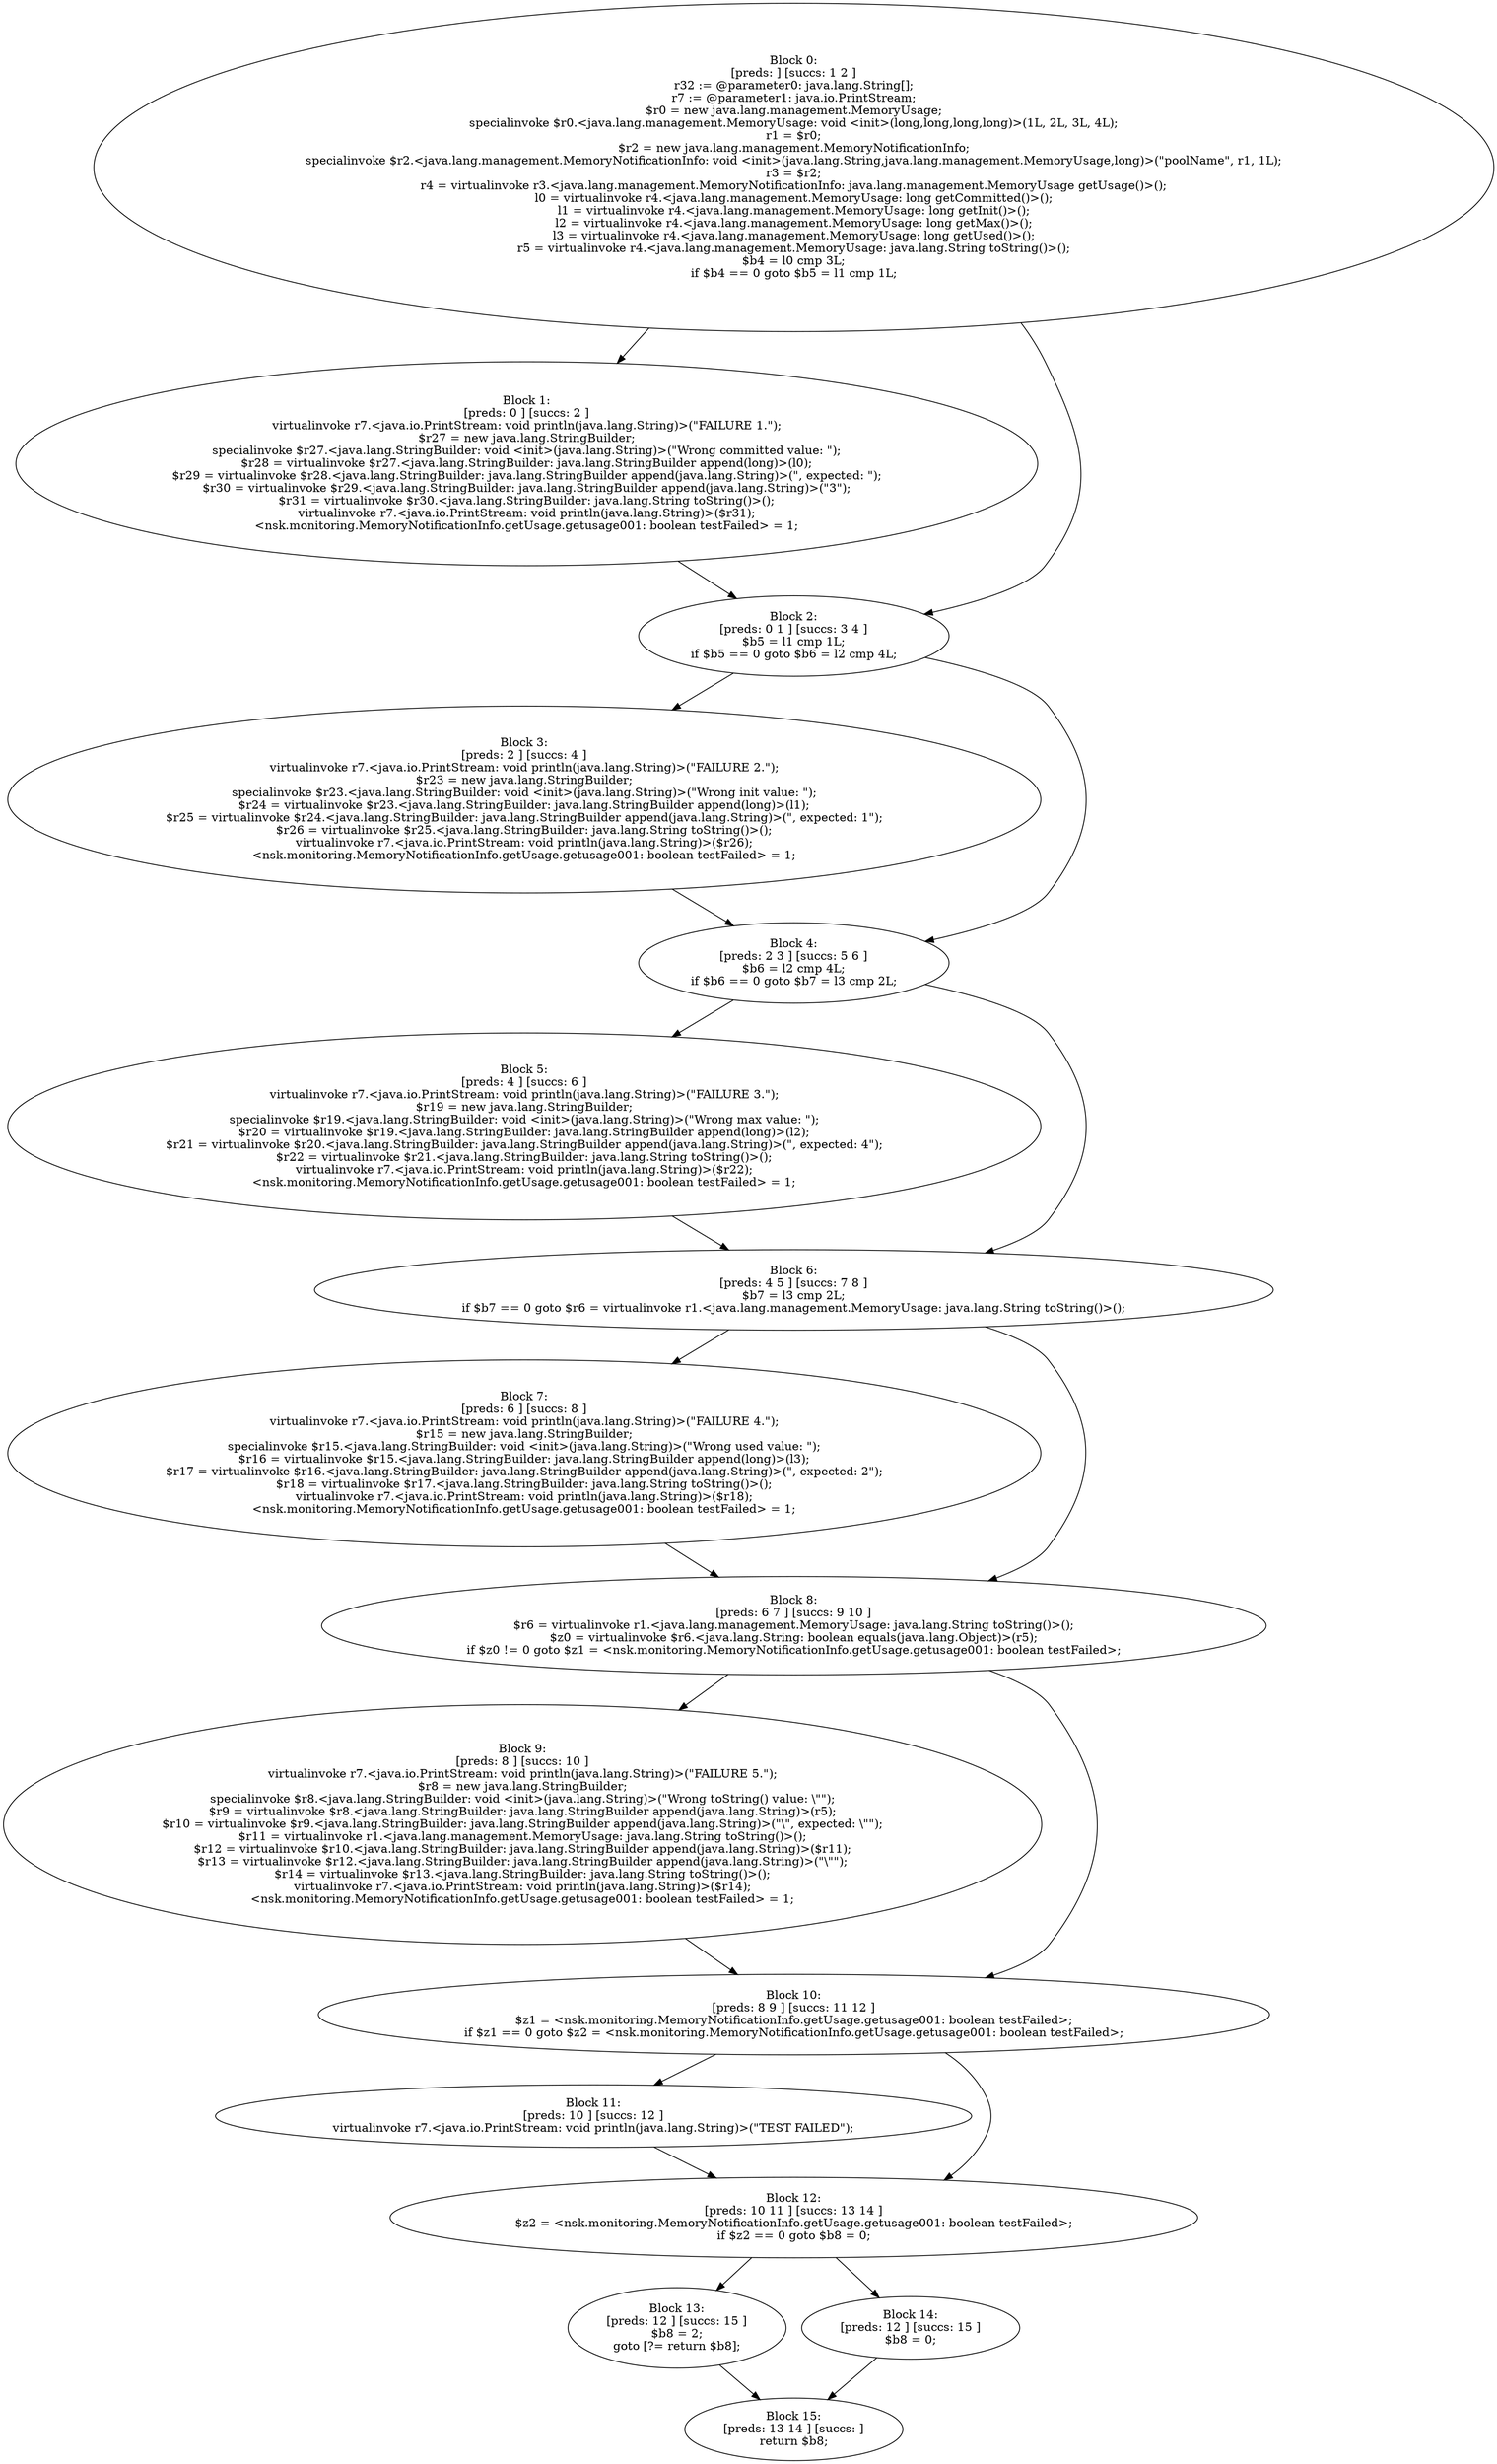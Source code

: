 digraph "unitGraph" {
    "Block 0:
[preds: ] [succs: 1 2 ]
r32 := @parameter0: java.lang.String[];
r7 := @parameter1: java.io.PrintStream;
$r0 = new java.lang.management.MemoryUsage;
specialinvoke $r0.<java.lang.management.MemoryUsage: void <init>(long,long,long,long)>(1L, 2L, 3L, 4L);
r1 = $r0;
$r2 = new java.lang.management.MemoryNotificationInfo;
specialinvoke $r2.<java.lang.management.MemoryNotificationInfo: void <init>(java.lang.String,java.lang.management.MemoryUsage,long)>(\"poolName\", r1, 1L);
r3 = $r2;
r4 = virtualinvoke r3.<java.lang.management.MemoryNotificationInfo: java.lang.management.MemoryUsage getUsage()>();
l0 = virtualinvoke r4.<java.lang.management.MemoryUsage: long getCommitted()>();
l1 = virtualinvoke r4.<java.lang.management.MemoryUsage: long getInit()>();
l2 = virtualinvoke r4.<java.lang.management.MemoryUsage: long getMax()>();
l3 = virtualinvoke r4.<java.lang.management.MemoryUsage: long getUsed()>();
r5 = virtualinvoke r4.<java.lang.management.MemoryUsage: java.lang.String toString()>();
$b4 = l0 cmp 3L;
if $b4 == 0 goto $b5 = l1 cmp 1L;
"
    "Block 1:
[preds: 0 ] [succs: 2 ]
virtualinvoke r7.<java.io.PrintStream: void println(java.lang.String)>(\"FAILURE 1.\");
$r27 = new java.lang.StringBuilder;
specialinvoke $r27.<java.lang.StringBuilder: void <init>(java.lang.String)>(\"Wrong committed value: \");
$r28 = virtualinvoke $r27.<java.lang.StringBuilder: java.lang.StringBuilder append(long)>(l0);
$r29 = virtualinvoke $r28.<java.lang.StringBuilder: java.lang.StringBuilder append(java.lang.String)>(\", expected: \");
$r30 = virtualinvoke $r29.<java.lang.StringBuilder: java.lang.StringBuilder append(java.lang.String)>(\"3\");
$r31 = virtualinvoke $r30.<java.lang.StringBuilder: java.lang.String toString()>();
virtualinvoke r7.<java.io.PrintStream: void println(java.lang.String)>($r31);
<nsk.monitoring.MemoryNotificationInfo.getUsage.getusage001: boolean testFailed> = 1;
"
    "Block 2:
[preds: 0 1 ] [succs: 3 4 ]
$b5 = l1 cmp 1L;
if $b5 == 0 goto $b6 = l2 cmp 4L;
"
    "Block 3:
[preds: 2 ] [succs: 4 ]
virtualinvoke r7.<java.io.PrintStream: void println(java.lang.String)>(\"FAILURE 2.\");
$r23 = new java.lang.StringBuilder;
specialinvoke $r23.<java.lang.StringBuilder: void <init>(java.lang.String)>(\"Wrong init value: \");
$r24 = virtualinvoke $r23.<java.lang.StringBuilder: java.lang.StringBuilder append(long)>(l1);
$r25 = virtualinvoke $r24.<java.lang.StringBuilder: java.lang.StringBuilder append(java.lang.String)>(\", expected: 1\");
$r26 = virtualinvoke $r25.<java.lang.StringBuilder: java.lang.String toString()>();
virtualinvoke r7.<java.io.PrintStream: void println(java.lang.String)>($r26);
<nsk.monitoring.MemoryNotificationInfo.getUsage.getusage001: boolean testFailed> = 1;
"
    "Block 4:
[preds: 2 3 ] [succs: 5 6 ]
$b6 = l2 cmp 4L;
if $b6 == 0 goto $b7 = l3 cmp 2L;
"
    "Block 5:
[preds: 4 ] [succs: 6 ]
virtualinvoke r7.<java.io.PrintStream: void println(java.lang.String)>(\"FAILURE 3.\");
$r19 = new java.lang.StringBuilder;
specialinvoke $r19.<java.lang.StringBuilder: void <init>(java.lang.String)>(\"Wrong max value: \");
$r20 = virtualinvoke $r19.<java.lang.StringBuilder: java.lang.StringBuilder append(long)>(l2);
$r21 = virtualinvoke $r20.<java.lang.StringBuilder: java.lang.StringBuilder append(java.lang.String)>(\", expected: 4\");
$r22 = virtualinvoke $r21.<java.lang.StringBuilder: java.lang.String toString()>();
virtualinvoke r7.<java.io.PrintStream: void println(java.lang.String)>($r22);
<nsk.monitoring.MemoryNotificationInfo.getUsage.getusage001: boolean testFailed> = 1;
"
    "Block 6:
[preds: 4 5 ] [succs: 7 8 ]
$b7 = l3 cmp 2L;
if $b7 == 0 goto $r6 = virtualinvoke r1.<java.lang.management.MemoryUsage: java.lang.String toString()>();
"
    "Block 7:
[preds: 6 ] [succs: 8 ]
virtualinvoke r7.<java.io.PrintStream: void println(java.lang.String)>(\"FAILURE 4.\");
$r15 = new java.lang.StringBuilder;
specialinvoke $r15.<java.lang.StringBuilder: void <init>(java.lang.String)>(\"Wrong used value: \");
$r16 = virtualinvoke $r15.<java.lang.StringBuilder: java.lang.StringBuilder append(long)>(l3);
$r17 = virtualinvoke $r16.<java.lang.StringBuilder: java.lang.StringBuilder append(java.lang.String)>(\", expected: 2\");
$r18 = virtualinvoke $r17.<java.lang.StringBuilder: java.lang.String toString()>();
virtualinvoke r7.<java.io.PrintStream: void println(java.lang.String)>($r18);
<nsk.monitoring.MemoryNotificationInfo.getUsage.getusage001: boolean testFailed> = 1;
"
    "Block 8:
[preds: 6 7 ] [succs: 9 10 ]
$r6 = virtualinvoke r1.<java.lang.management.MemoryUsage: java.lang.String toString()>();
$z0 = virtualinvoke $r6.<java.lang.String: boolean equals(java.lang.Object)>(r5);
if $z0 != 0 goto $z1 = <nsk.monitoring.MemoryNotificationInfo.getUsage.getusage001: boolean testFailed>;
"
    "Block 9:
[preds: 8 ] [succs: 10 ]
virtualinvoke r7.<java.io.PrintStream: void println(java.lang.String)>(\"FAILURE 5.\");
$r8 = new java.lang.StringBuilder;
specialinvoke $r8.<java.lang.StringBuilder: void <init>(java.lang.String)>(\"Wrong toString() value: \\\"\");
$r9 = virtualinvoke $r8.<java.lang.StringBuilder: java.lang.StringBuilder append(java.lang.String)>(r5);
$r10 = virtualinvoke $r9.<java.lang.StringBuilder: java.lang.StringBuilder append(java.lang.String)>(\"\\\", expected: \\\"\");
$r11 = virtualinvoke r1.<java.lang.management.MemoryUsage: java.lang.String toString()>();
$r12 = virtualinvoke $r10.<java.lang.StringBuilder: java.lang.StringBuilder append(java.lang.String)>($r11);
$r13 = virtualinvoke $r12.<java.lang.StringBuilder: java.lang.StringBuilder append(java.lang.String)>(\"\\\"\");
$r14 = virtualinvoke $r13.<java.lang.StringBuilder: java.lang.String toString()>();
virtualinvoke r7.<java.io.PrintStream: void println(java.lang.String)>($r14);
<nsk.monitoring.MemoryNotificationInfo.getUsage.getusage001: boolean testFailed> = 1;
"
    "Block 10:
[preds: 8 9 ] [succs: 11 12 ]
$z1 = <nsk.monitoring.MemoryNotificationInfo.getUsage.getusage001: boolean testFailed>;
if $z1 == 0 goto $z2 = <nsk.monitoring.MemoryNotificationInfo.getUsage.getusage001: boolean testFailed>;
"
    "Block 11:
[preds: 10 ] [succs: 12 ]
virtualinvoke r7.<java.io.PrintStream: void println(java.lang.String)>(\"TEST FAILED\");
"
    "Block 12:
[preds: 10 11 ] [succs: 13 14 ]
$z2 = <nsk.monitoring.MemoryNotificationInfo.getUsage.getusage001: boolean testFailed>;
if $z2 == 0 goto $b8 = 0;
"
    "Block 13:
[preds: 12 ] [succs: 15 ]
$b8 = 2;
goto [?= return $b8];
"
    "Block 14:
[preds: 12 ] [succs: 15 ]
$b8 = 0;
"
    "Block 15:
[preds: 13 14 ] [succs: ]
return $b8;
"
    "Block 0:
[preds: ] [succs: 1 2 ]
r32 := @parameter0: java.lang.String[];
r7 := @parameter1: java.io.PrintStream;
$r0 = new java.lang.management.MemoryUsage;
specialinvoke $r0.<java.lang.management.MemoryUsage: void <init>(long,long,long,long)>(1L, 2L, 3L, 4L);
r1 = $r0;
$r2 = new java.lang.management.MemoryNotificationInfo;
specialinvoke $r2.<java.lang.management.MemoryNotificationInfo: void <init>(java.lang.String,java.lang.management.MemoryUsage,long)>(\"poolName\", r1, 1L);
r3 = $r2;
r4 = virtualinvoke r3.<java.lang.management.MemoryNotificationInfo: java.lang.management.MemoryUsage getUsage()>();
l0 = virtualinvoke r4.<java.lang.management.MemoryUsage: long getCommitted()>();
l1 = virtualinvoke r4.<java.lang.management.MemoryUsage: long getInit()>();
l2 = virtualinvoke r4.<java.lang.management.MemoryUsage: long getMax()>();
l3 = virtualinvoke r4.<java.lang.management.MemoryUsage: long getUsed()>();
r5 = virtualinvoke r4.<java.lang.management.MemoryUsage: java.lang.String toString()>();
$b4 = l0 cmp 3L;
if $b4 == 0 goto $b5 = l1 cmp 1L;
"->"Block 1:
[preds: 0 ] [succs: 2 ]
virtualinvoke r7.<java.io.PrintStream: void println(java.lang.String)>(\"FAILURE 1.\");
$r27 = new java.lang.StringBuilder;
specialinvoke $r27.<java.lang.StringBuilder: void <init>(java.lang.String)>(\"Wrong committed value: \");
$r28 = virtualinvoke $r27.<java.lang.StringBuilder: java.lang.StringBuilder append(long)>(l0);
$r29 = virtualinvoke $r28.<java.lang.StringBuilder: java.lang.StringBuilder append(java.lang.String)>(\", expected: \");
$r30 = virtualinvoke $r29.<java.lang.StringBuilder: java.lang.StringBuilder append(java.lang.String)>(\"3\");
$r31 = virtualinvoke $r30.<java.lang.StringBuilder: java.lang.String toString()>();
virtualinvoke r7.<java.io.PrintStream: void println(java.lang.String)>($r31);
<nsk.monitoring.MemoryNotificationInfo.getUsage.getusage001: boolean testFailed> = 1;
";
    "Block 0:
[preds: ] [succs: 1 2 ]
r32 := @parameter0: java.lang.String[];
r7 := @parameter1: java.io.PrintStream;
$r0 = new java.lang.management.MemoryUsage;
specialinvoke $r0.<java.lang.management.MemoryUsage: void <init>(long,long,long,long)>(1L, 2L, 3L, 4L);
r1 = $r0;
$r2 = new java.lang.management.MemoryNotificationInfo;
specialinvoke $r2.<java.lang.management.MemoryNotificationInfo: void <init>(java.lang.String,java.lang.management.MemoryUsage,long)>(\"poolName\", r1, 1L);
r3 = $r2;
r4 = virtualinvoke r3.<java.lang.management.MemoryNotificationInfo: java.lang.management.MemoryUsage getUsage()>();
l0 = virtualinvoke r4.<java.lang.management.MemoryUsage: long getCommitted()>();
l1 = virtualinvoke r4.<java.lang.management.MemoryUsage: long getInit()>();
l2 = virtualinvoke r4.<java.lang.management.MemoryUsage: long getMax()>();
l3 = virtualinvoke r4.<java.lang.management.MemoryUsage: long getUsed()>();
r5 = virtualinvoke r4.<java.lang.management.MemoryUsage: java.lang.String toString()>();
$b4 = l0 cmp 3L;
if $b4 == 0 goto $b5 = l1 cmp 1L;
"->"Block 2:
[preds: 0 1 ] [succs: 3 4 ]
$b5 = l1 cmp 1L;
if $b5 == 0 goto $b6 = l2 cmp 4L;
";
    "Block 1:
[preds: 0 ] [succs: 2 ]
virtualinvoke r7.<java.io.PrintStream: void println(java.lang.String)>(\"FAILURE 1.\");
$r27 = new java.lang.StringBuilder;
specialinvoke $r27.<java.lang.StringBuilder: void <init>(java.lang.String)>(\"Wrong committed value: \");
$r28 = virtualinvoke $r27.<java.lang.StringBuilder: java.lang.StringBuilder append(long)>(l0);
$r29 = virtualinvoke $r28.<java.lang.StringBuilder: java.lang.StringBuilder append(java.lang.String)>(\", expected: \");
$r30 = virtualinvoke $r29.<java.lang.StringBuilder: java.lang.StringBuilder append(java.lang.String)>(\"3\");
$r31 = virtualinvoke $r30.<java.lang.StringBuilder: java.lang.String toString()>();
virtualinvoke r7.<java.io.PrintStream: void println(java.lang.String)>($r31);
<nsk.monitoring.MemoryNotificationInfo.getUsage.getusage001: boolean testFailed> = 1;
"->"Block 2:
[preds: 0 1 ] [succs: 3 4 ]
$b5 = l1 cmp 1L;
if $b5 == 0 goto $b6 = l2 cmp 4L;
";
    "Block 2:
[preds: 0 1 ] [succs: 3 4 ]
$b5 = l1 cmp 1L;
if $b5 == 0 goto $b6 = l2 cmp 4L;
"->"Block 3:
[preds: 2 ] [succs: 4 ]
virtualinvoke r7.<java.io.PrintStream: void println(java.lang.String)>(\"FAILURE 2.\");
$r23 = new java.lang.StringBuilder;
specialinvoke $r23.<java.lang.StringBuilder: void <init>(java.lang.String)>(\"Wrong init value: \");
$r24 = virtualinvoke $r23.<java.lang.StringBuilder: java.lang.StringBuilder append(long)>(l1);
$r25 = virtualinvoke $r24.<java.lang.StringBuilder: java.lang.StringBuilder append(java.lang.String)>(\", expected: 1\");
$r26 = virtualinvoke $r25.<java.lang.StringBuilder: java.lang.String toString()>();
virtualinvoke r7.<java.io.PrintStream: void println(java.lang.String)>($r26);
<nsk.monitoring.MemoryNotificationInfo.getUsage.getusage001: boolean testFailed> = 1;
";
    "Block 2:
[preds: 0 1 ] [succs: 3 4 ]
$b5 = l1 cmp 1L;
if $b5 == 0 goto $b6 = l2 cmp 4L;
"->"Block 4:
[preds: 2 3 ] [succs: 5 6 ]
$b6 = l2 cmp 4L;
if $b6 == 0 goto $b7 = l3 cmp 2L;
";
    "Block 3:
[preds: 2 ] [succs: 4 ]
virtualinvoke r7.<java.io.PrintStream: void println(java.lang.String)>(\"FAILURE 2.\");
$r23 = new java.lang.StringBuilder;
specialinvoke $r23.<java.lang.StringBuilder: void <init>(java.lang.String)>(\"Wrong init value: \");
$r24 = virtualinvoke $r23.<java.lang.StringBuilder: java.lang.StringBuilder append(long)>(l1);
$r25 = virtualinvoke $r24.<java.lang.StringBuilder: java.lang.StringBuilder append(java.lang.String)>(\", expected: 1\");
$r26 = virtualinvoke $r25.<java.lang.StringBuilder: java.lang.String toString()>();
virtualinvoke r7.<java.io.PrintStream: void println(java.lang.String)>($r26);
<nsk.monitoring.MemoryNotificationInfo.getUsage.getusage001: boolean testFailed> = 1;
"->"Block 4:
[preds: 2 3 ] [succs: 5 6 ]
$b6 = l2 cmp 4L;
if $b6 == 0 goto $b7 = l3 cmp 2L;
";
    "Block 4:
[preds: 2 3 ] [succs: 5 6 ]
$b6 = l2 cmp 4L;
if $b6 == 0 goto $b7 = l3 cmp 2L;
"->"Block 5:
[preds: 4 ] [succs: 6 ]
virtualinvoke r7.<java.io.PrintStream: void println(java.lang.String)>(\"FAILURE 3.\");
$r19 = new java.lang.StringBuilder;
specialinvoke $r19.<java.lang.StringBuilder: void <init>(java.lang.String)>(\"Wrong max value: \");
$r20 = virtualinvoke $r19.<java.lang.StringBuilder: java.lang.StringBuilder append(long)>(l2);
$r21 = virtualinvoke $r20.<java.lang.StringBuilder: java.lang.StringBuilder append(java.lang.String)>(\", expected: 4\");
$r22 = virtualinvoke $r21.<java.lang.StringBuilder: java.lang.String toString()>();
virtualinvoke r7.<java.io.PrintStream: void println(java.lang.String)>($r22);
<nsk.monitoring.MemoryNotificationInfo.getUsage.getusage001: boolean testFailed> = 1;
";
    "Block 4:
[preds: 2 3 ] [succs: 5 6 ]
$b6 = l2 cmp 4L;
if $b6 == 0 goto $b7 = l3 cmp 2L;
"->"Block 6:
[preds: 4 5 ] [succs: 7 8 ]
$b7 = l3 cmp 2L;
if $b7 == 0 goto $r6 = virtualinvoke r1.<java.lang.management.MemoryUsage: java.lang.String toString()>();
";
    "Block 5:
[preds: 4 ] [succs: 6 ]
virtualinvoke r7.<java.io.PrintStream: void println(java.lang.String)>(\"FAILURE 3.\");
$r19 = new java.lang.StringBuilder;
specialinvoke $r19.<java.lang.StringBuilder: void <init>(java.lang.String)>(\"Wrong max value: \");
$r20 = virtualinvoke $r19.<java.lang.StringBuilder: java.lang.StringBuilder append(long)>(l2);
$r21 = virtualinvoke $r20.<java.lang.StringBuilder: java.lang.StringBuilder append(java.lang.String)>(\", expected: 4\");
$r22 = virtualinvoke $r21.<java.lang.StringBuilder: java.lang.String toString()>();
virtualinvoke r7.<java.io.PrintStream: void println(java.lang.String)>($r22);
<nsk.monitoring.MemoryNotificationInfo.getUsage.getusage001: boolean testFailed> = 1;
"->"Block 6:
[preds: 4 5 ] [succs: 7 8 ]
$b7 = l3 cmp 2L;
if $b7 == 0 goto $r6 = virtualinvoke r1.<java.lang.management.MemoryUsage: java.lang.String toString()>();
";
    "Block 6:
[preds: 4 5 ] [succs: 7 8 ]
$b7 = l3 cmp 2L;
if $b7 == 0 goto $r6 = virtualinvoke r1.<java.lang.management.MemoryUsage: java.lang.String toString()>();
"->"Block 7:
[preds: 6 ] [succs: 8 ]
virtualinvoke r7.<java.io.PrintStream: void println(java.lang.String)>(\"FAILURE 4.\");
$r15 = new java.lang.StringBuilder;
specialinvoke $r15.<java.lang.StringBuilder: void <init>(java.lang.String)>(\"Wrong used value: \");
$r16 = virtualinvoke $r15.<java.lang.StringBuilder: java.lang.StringBuilder append(long)>(l3);
$r17 = virtualinvoke $r16.<java.lang.StringBuilder: java.lang.StringBuilder append(java.lang.String)>(\", expected: 2\");
$r18 = virtualinvoke $r17.<java.lang.StringBuilder: java.lang.String toString()>();
virtualinvoke r7.<java.io.PrintStream: void println(java.lang.String)>($r18);
<nsk.monitoring.MemoryNotificationInfo.getUsage.getusage001: boolean testFailed> = 1;
";
    "Block 6:
[preds: 4 5 ] [succs: 7 8 ]
$b7 = l3 cmp 2L;
if $b7 == 0 goto $r6 = virtualinvoke r1.<java.lang.management.MemoryUsage: java.lang.String toString()>();
"->"Block 8:
[preds: 6 7 ] [succs: 9 10 ]
$r6 = virtualinvoke r1.<java.lang.management.MemoryUsage: java.lang.String toString()>();
$z0 = virtualinvoke $r6.<java.lang.String: boolean equals(java.lang.Object)>(r5);
if $z0 != 0 goto $z1 = <nsk.monitoring.MemoryNotificationInfo.getUsage.getusage001: boolean testFailed>;
";
    "Block 7:
[preds: 6 ] [succs: 8 ]
virtualinvoke r7.<java.io.PrintStream: void println(java.lang.String)>(\"FAILURE 4.\");
$r15 = new java.lang.StringBuilder;
specialinvoke $r15.<java.lang.StringBuilder: void <init>(java.lang.String)>(\"Wrong used value: \");
$r16 = virtualinvoke $r15.<java.lang.StringBuilder: java.lang.StringBuilder append(long)>(l3);
$r17 = virtualinvoke $r16.<java.lang.StringBuilder: java.lang.StringBuilder append(java.lang.String)>(\", expected: 2\");
$r18 = virtualinvoke $r17.<java.lang.StringBuilder: java.lang.String toString()>();
virtualinvoke r7.<java.io.PrintStream: void println(java.lang.String)>($r18);
<nsk.monitoring.MemoryNotificationInfo.getUsage.getusage001: boolean testFailed> = 1;
"->"Block 8:
[preds: 6 7 ] [succs: 9 10 ]
$r6 = virtualinvoke r1.<java.lang.management.MemoryUsage: java.lang.String toString()>();
$z0 = virtualinvoke $r6.<java.lang.String: boolean equals(java.lang.Object)>(r5);
if $z0 != 0 goto $z1 = <nsk.monitoring.MemoryNotificationInfo.getUsage.getusage001: boolean testFailed>;
";
    "Block 8:
[preds: 6 7 ] [succs: 9 10 ]
$r6 = virtualinvoke r1.<java.lang.management.MemoryUsage: java.lang.String toString()>();
$z0 = virtualinvoke $r6.<java.lang.String: boolean equals(java.lang.Object)>(r5);
if $z0 != 0 goto $z1 = <nsk.monitoring.MemoryNotificationInfo.getUsage.getusage001: boolean testFailed>;
"->"Block 9:
[preds: 8 ] [succs: 10 ]
virtualinvoke r7.<java.io.PrintStream: void println(java.lang.String)>(\"FAILURE 5.\");
$r8 = new java.lang.StringBuilder;
specialinvoke $r8.<java.lang.StringBuilder: void <init>(java.lang.String)>(\"Wrong toString() value: \\\"\");
$r9 = virtualinvoke $r8.<java.lang.StringBuilder: java.lang.StringBuilder append(java.lang.String)>(r5);
$r10 = virtualinvoke $r9.<java.lang.StringBuilder: java.lang.StringBuilder append(java.lang.String)>(\"\\\", expected: \\\"\");
$r11 = virtualinvoke r1.<java.lang.management.MemoryUsage: java.lang.String toString()>();
$r12 = virtualinvoke $r10.<java.lang.StringBuilder: java.lang.StringBuilder append(java.lang.String)>($r11);
$r13 = virtualinvoke $r12.<java.lang.StringBuilder: java.lang.StringBuilder append(java.lang.String)>(\"\\\"\");
$r14 = virtualinvoke $r13.<java.lang.StringBuilder: java.lang.String toString()>();
virtualinvoke r7.<java.io.PrintStream: void println(java.lang.String)>($r14);
<nsk.monitoring.MemoryNotificationInfo.getUsage.getusage001: boolean testFailed> = 1;
";
    "Block 8:
[preds: 6 7 ] [succs: 9 10 ]
$r6 = virtualinvoke r1.<java.lang.management.MemoryUsage: java.lang.String toString()>();
$z0 = virtualinvoke $r6.<java.lang.String: boolean equals(java.lang.Object)>(r5);
if $z0 != 0 goto $z1 = <nsk.monitoring.MemoryNotificationInfo.getUsage.getusage001: boolean testFailed>;
"->"Block 10:
[preds: 8 9 ] [succs: 11 12 ]
$z1 = <nsk.monitoring.MemoryNotificationInfo.getUsage.getusage001: boolean testFailed>;
if $z1 == 0 goto $z2 = <nsk.monitoring.MemoryNotificationInfo.getUsage.getusage001: boolean testFailed>;
";
    "Block 9:
[preds: 8 ] [succs: 10 ]
virtualinvoke r7.<java.io.PrintStream: void println(java.lang.String)>(\"FAILURE 5.\");
$r8 = new java.lang.StringBuilder;
specialinvoke $r8.<java.lang.StringBuilder: void <init>(java.lang.String)>(\"Wrong toString() value: \\\"\");
$r9 = virtualinvoke $r8.<java.lang.StringBuilder: java.lang.StringBuilder append(java.lang.String)>(r5);
$r10 = virtualinvoke $r9.<java.lang.StringBuilder: java.lang.StringBuilder append(java.lang.String)>(\"\\\", expected: \\\"\");
$r11 = virtualinvoke r1.<java.lang.management.MemoryUsage: java.lang.String toString()>();
$r12 = virtualinvoke $r10.<java.lang.StringBuilder: java.lang.StringBuilder append(java.lang.String)>($r11);
$r13 = virtualinvoke $r12.<java.lang.StringBuilder: java.lang.StringBuilder append(java.lang.String)>(\"\\\"\");
$r14 = virtualinvoke $r13.<java.lang.StringBuilder: java.lang.String toString()>();
virtualinvoke r7.<java.io.PrintStream: void println(java.lang.String)>($r14);
<nsk.monitoring.MemoryNotificationInfo.getUsage.getusage001: boolean testFailed> = 1;
"->"Block 10:
[preds: 8 9 ] [succs: 11 12 ]
$z1 = <nsk.monitoring.MemoryNotificationInfo.getUsage.getusage001: boolean testFailed>;
if $z1 == 0 goto $z2 = <nsk.monitoring.MemoryNotificationInfo.getUsage.getusage001: boolean testFailed>;
";
    "Block 10:
[preds: 8 9 ] [succs: 11 12 ]
$z1 = <nsk.monitoring.MemoryNotificationInfo.getUsage.getusage001: boolean testFailed>;
if $z1 == 0 goto $z2 = <nsk.monitoring.MemoryNotificationInfo.getUsage.getusage001: boolean testFailed>;
"->"Block 11:
[preds: 10 ] [succs: 12 ]
virtualinvoke r7.<java.io.PrintStream: void println(java.lang.String)>(\"TEST FAILED\");
";
    "Block 10:
[preds: 8 9 ] [succs: 11 12 ]
$z1 = <nsk.monitoring.MemoryNotificationInfo.getUsage.getusage001: boolean testFailed>;
if $z1 == 0 goto $z2 = <nsk.monitoring.MemoryNotificationInfo.getUsage.getusage001: boolean testFailed>;
"->"Block 12:
[preds: 10 11 ] [succs: 13 14 ]
$z2 = <nsk.monitoring.MemoryNotificationInfo.getUsage.getusage001: boolean testFailed>;
if $z2 == 0 goto $b8 = 0;
";
    "Block 11:
[preds: 10 ] [succs: 12 ]
virtualinvoke r7.<java.io.PrintStream: void println(java.lang.String)>(\"TEST FAILED\");
"->"Block 12:
[preds: 10 11 ] [succs: 13 14 ]
$z2 = <nsk.monitoring.MemoryNotificationInfo.getUsage.getusage001: boolean testFailed>;
if $z2 == 0 goto $b8 = 0;
";
    "Block 12:
[preds: 10 11 ] [succs: 13 14 ]
$z2 = <nsk.monitoring.MemoryNotificationInfo.getUsage.getusage001: boolean testFailed>;
if $z2 == 0 goto $b8 = 0;
"->"Block 13:
[preds: 12 ] [succs: 15 ]
$b8 = 2;
goto [?= return $b8];
";
    "Block 12:
[preds: 10 11 ] [succs: 13 14 ]
$z2 = <nsk.monitoring.MemoryNotificationInfo.getUsage.getusage001: boolean testFailed>;
if $z2 == 0 goto $b8 = 0;
"->"Block 14:
[preds: 12 ] [succs: 15 ]
$b8 = 0;
";
    "Block 13:
[preds: 12 ] [succs: 15 ]
$b8 = 2;
goto [?= return $b8];
"->"Block 15:
[preds: 13 14 ] [succs: ]
return $b8;
";
    "Block 14:
[preds: 12 ] [succs: 15 ]
$b8 = 0;
"->"Block 15:
[preds: 13 14 ] [succs: ]
return $b8;
";
}
